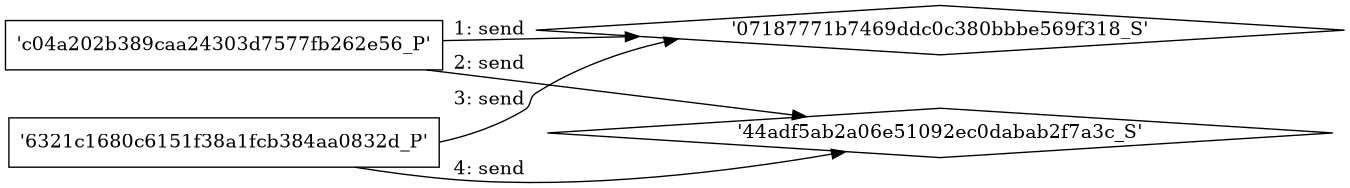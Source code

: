 digraph "D:\Learning\Paper\apt\基于CTI的攻击预警\Dataset\攻击图\ASGfromALLCTI\Unpatched Wordpress Instance on Yahoo Blog Leads to Cookie Theft.dot" {
rankdir="LR"
size="9"
fixedsize="false"
splines="true"
nodesep=0.3
ranksep=0
fontsize=10
overlap="scalexy"
engine= "neato"
	"'07187771b7469ddc0c380bbbe569f318_S'" [node_type=Socket shape=diamond]
	"'c04a202b389caa24303d7577fb262e56_P'" [node_type=Process shape=box]
	"'c04a202b389caa24303d7577fb262e56_P'" -> "'07187771b7469ddc0c380bbbe569f318_S'" [label="1: send"]
	"'44adf5ab2a06e51092ec0dabab2f7a3c_S'" [node_type=Socket shape=diamond]
	"'c04a202b389caa24303d7577fb262e56_P'" [node_type=Process shape=box]
	"'c04a202b389caa24303d7577fb262e56_P'" -> "'44adf5ab2a06e51092ec0dabab2f7a3c_S'" [label="2: send"]
	"'07187771b7469ddc0c380bbbe569f318_S'" [node_type=Socket shape=diamond]
	"'6321c1680c6151f38a1fcb384aa0832d_P'" [node_type=Process shape=box]
	"'6321c1680c6151f38a1fcb384aa0832d_P'" -> "'07187771b7469ddc0c380bbbe569f318_S'" [label="3: send"]
	"'44adf5ab2a06e51092ec0dabab2f7a3c_S'" [node_type=Socket shape=diamond]
	"'6321c1680c6151f38a1fcb384aa0832d_P'" [node_type=Process shape=box]
	"'6321c1680c6151f38a1fcb384aa0832d_P'" -> "'44adf5ab2a06e51092ec0dabab2f7a3c_S'" [label="4: send"]
}

